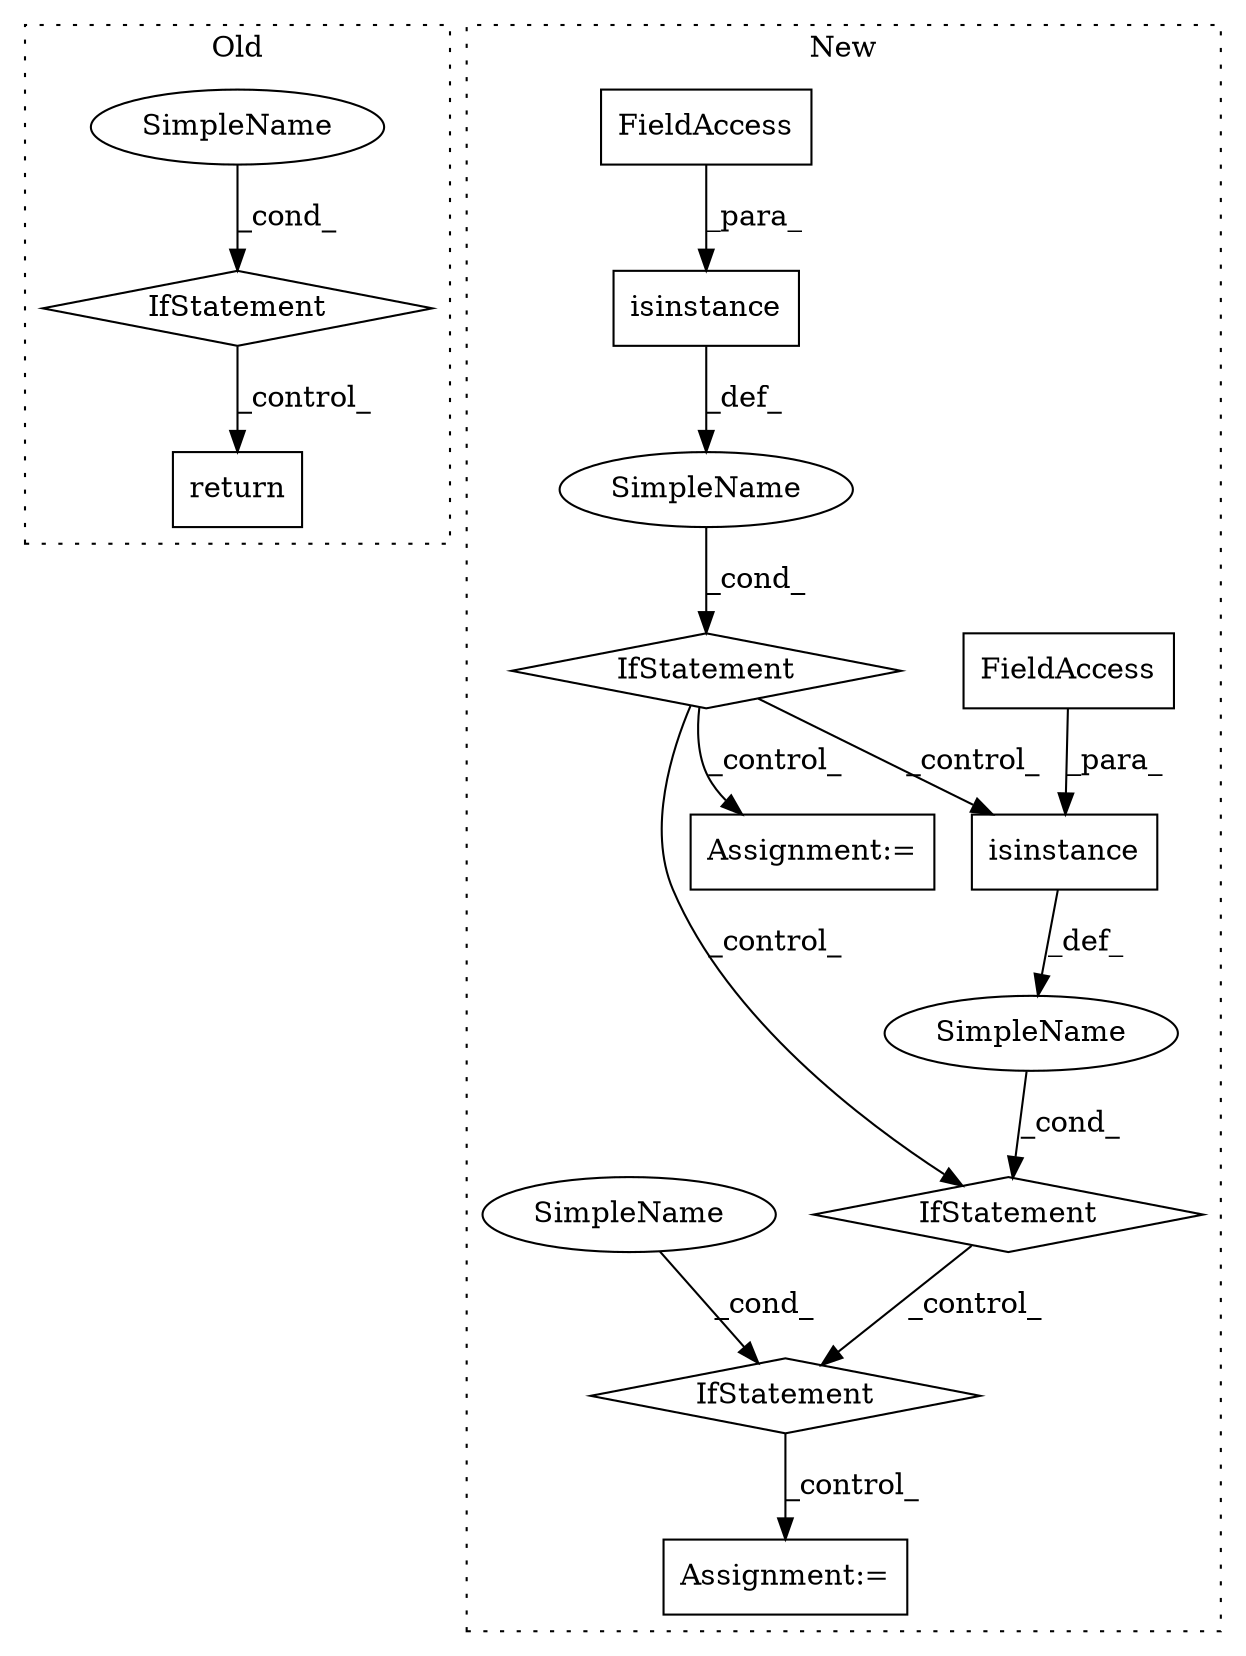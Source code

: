digraph G {
subgraph cluster0 {
1 [label="IfStatement" a="25" s="5103,5138" l="4,2" shape="diamond"];
14 [label="SimpleName" a="42" s="" l="" shape="ellipse"];
15 [label="return" a="41" s="5150" l="7" shape="box"];
label = "Old";
style="dotted";
}
subgraph cluster1 {
2 [label="isinstance" a="32" s="5239,5277" l="11,1" shape="box"];
3 [label="IfStatement" a="25" s="5235,5278" l="4,2" shape="diamond"];
4 [label="Assignment:=" a="7" s="5345" l="1" shape="box"];
5 [label="SimpleName" a="42" s="" l="" shape="ellipse"];
6 [label="FieldAccess" a="22" s="5261" l="16" shape="box"];
7 [label="SimpleName" a="42" s="" l="" shape="ellipse"];
8 [label="IfStatement" a="25" s="5125,5196" l="4,2" shape="diamond"];
9 [label="Assignment:=" a="7" s="5608" l="1" shape="box"];
10 [label="isinstance" a="32" s="5130,5156" l="11,1" shape="box"];
11 [label="FieldAccess" a="22" s="5152" l="4" shape="box"];
12 [label="IfStatement" a="25" s="5288,5323" l="4,2" shape="diamond"];
13 [label="SimpleName" a="42" s="" l="" shape="ellipse"];
label = "New";
style="dotted";
}
1 -> 15 [label="_control_"];
2 -> 5 [label="_def_"];
3 -> 12 [label="_control_"];
5 -> 3 [label="_cond_"];
6 -> 2 [label="_para_"];
7 -> 8 [label="_cond_"];
8 -> 3 [label="_control_"];
8 -> 2 [label="_control_"];
8 -> 9 [label="_control_"];
10 -> 7 [label="_def_"];
11 -> 10 [label="_para_"];
12 -> 4 [label="_control_"];
13 -> 12 [label="_cond_"];
14 -> 1 [label="_cond_"];
}